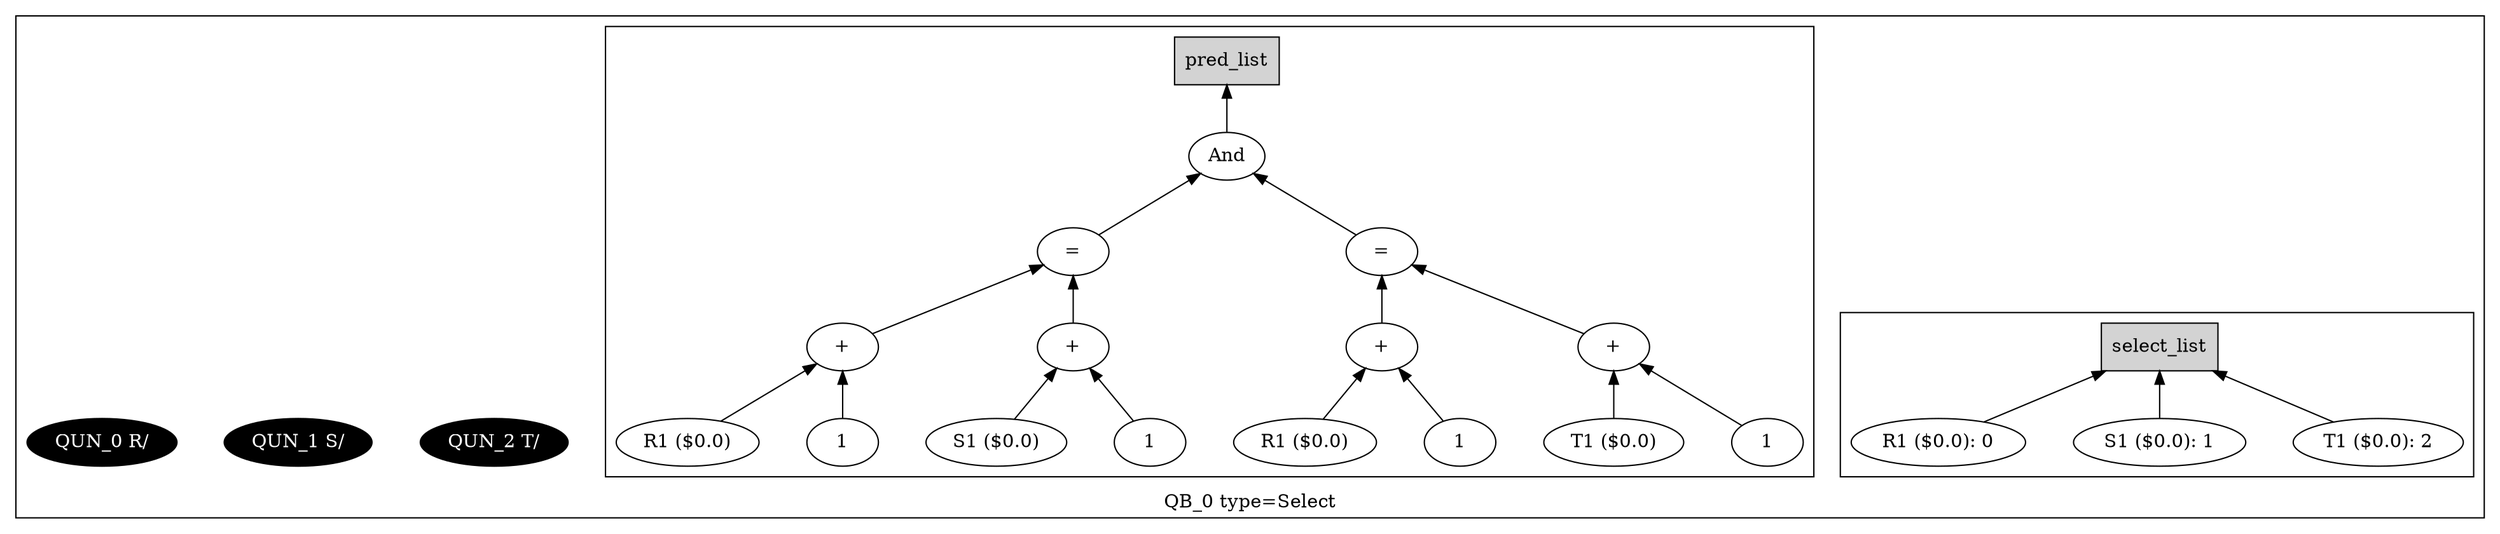 digraph example1 {
    rankdir=BT;
    nodesep=0.5;
    ordering="in";
  subgraph cluster_QB_0 {
    "QB_0_selectlist"[label="select_list",shape=box,style=filled];
  subgraph cluster_select_listQB_0 {
    exprnodeExprKey1v1[label="R1 ($0.0): 0"];
    exprnodeExprKey1v1 -> "QB_0_selectlist";
    exprnodeExprKey2v1[label="S1 ($0.0): 1"];
    exprnodeExprKey2v1 -> "QB_0_selectlist";
    exprnodeExprKey3v1[label="T1 ($0.0): 2"];
    exprnodeExprKey3v1 -> "QB_0_selectlist";
}
    "QUN_2"[label="QUN_2 T/", fillcolor=black, fontcolor=white, style=filled]
    "QUN_1"[label="QUN_1 S/", fillcolor=black, fontcolor=white, style=filled]
    "QUN_0"[label="QUN_0 R/", fillcolor=black, fontcolor=white, style=filled]
  subgraph cluster_pred_listQB_0 {
    exprnodeExprKey18v1[label="And"];
    exprnodeExprKey10v1 -> exprnodeExprKey18v1;
    exprnodeExprKey10v1[label="="];
    exprnodeExprKey6v1 -> exprnodeExprKey10v1;
    exprnodeExprKey6v1[label="+"];
    exprnodeExprKey4v1 -> exprnodeExprKey6v1;
    exprnodeExprKey4v1[label="R1 ($0.0)"];
    exprnodeExprKey5v1 -> exprnodeExprKey6v1;
    exprnodeExprKey5v1[label="1"];
    exprnodeExprKey9v1 -> exprnodeExprKey10v1;
    exprnodeExprKey9v1[label="+"];
    exprnodeExprKey7v1 -> exprnodeExprKey9v1;
    exprnodeExprKey7v1[label="S1 ($0.0)"];
    exprnodeExprKey8v1 -> exprnodeExprKey9v1;
    exprnodeExprKey8v1[label="1"];
    exprnodeExprKey17v1 -> exprnodeExprKey18v1;
    exprnodeExprKey17v1[label="="];
    exprnodeExprKey13v1 -> exprnodeExprKey17v1;
    exprnodeExprKey13v1[label="+"];
    exprnodeExprKey11v1 -> exprnodeExprKey13v1;
    exprnodeExprKey11v1[label="R1 ($0.0)"];
    exprnodeExprKey12v1 -> exprnodeExprKey13v1;
    exprnodeExprKey12v1[label="1"];
    exprnodeExprKey16v1 -> exprnodeExprKey17v1;
    exprnodeExprKey16v1[label="+"];
    exprnodeExprKey14v1 -> exprnodeExprKey16v1;
    exprnodeExprKey14v1[label="T1 ($0.0)"];
    exprnodeExprKey15v1 -> exprnodeExprKey16v1;
    exprnodeExprKey15v1[label="1"];
    exprnodeExprKey18v1 -> QB_0_pred_list;
    "QB_0_pred_list"[label="pred_list",shape=box,style=filled];
}
    label = "QB_0 type=Select";
}
}
